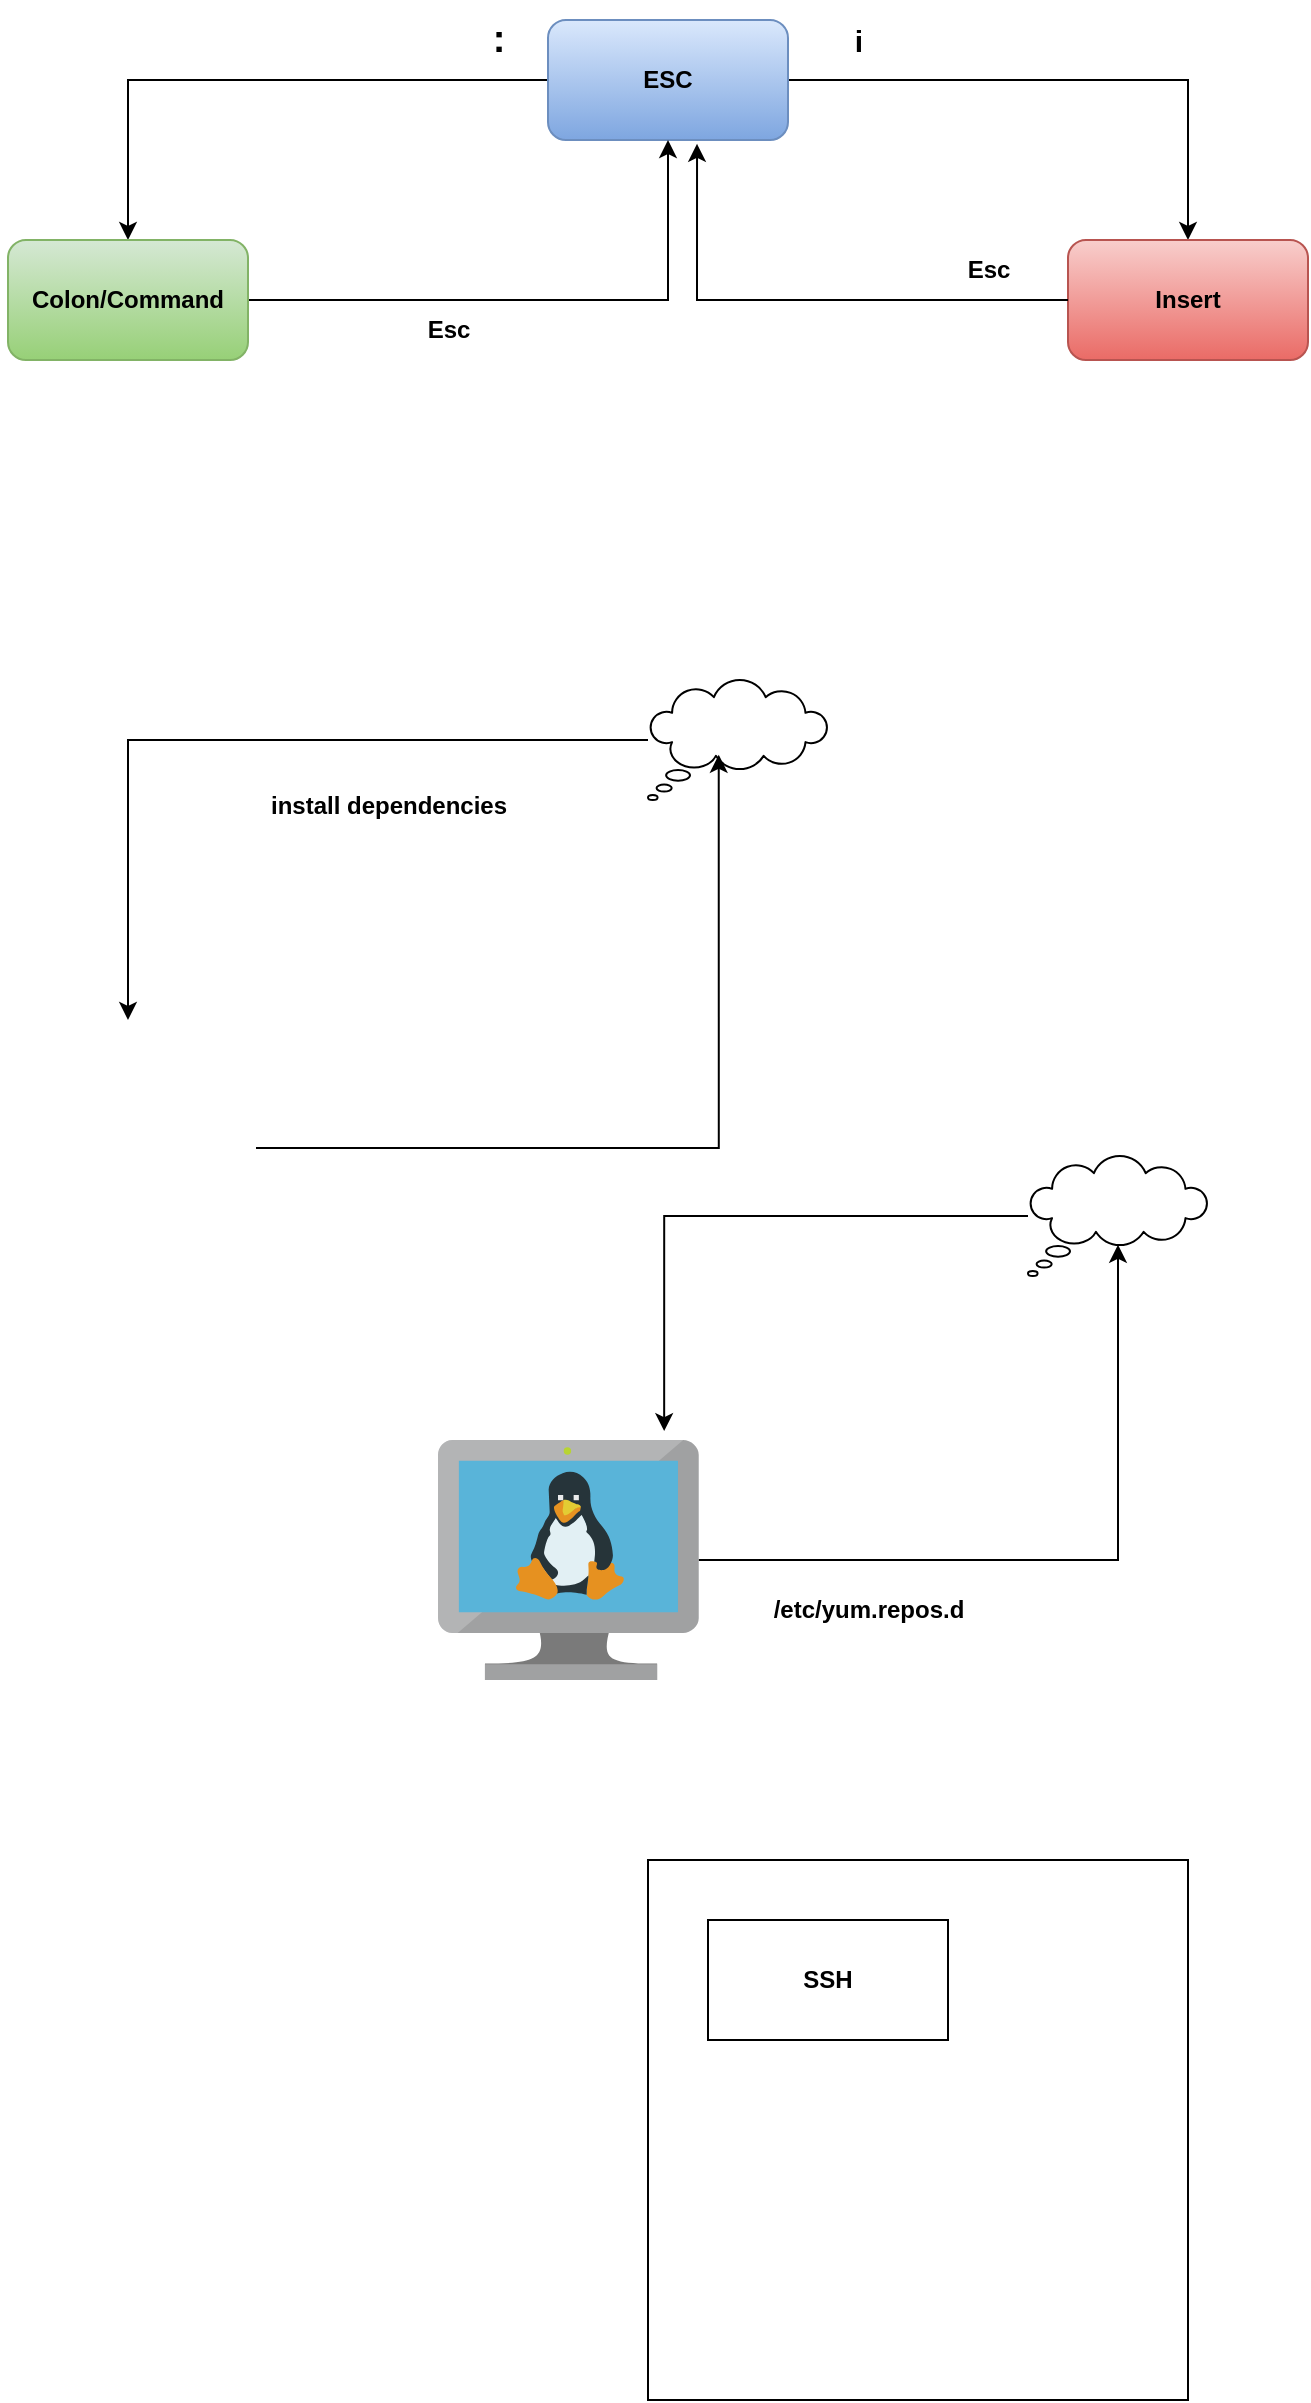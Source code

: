 <mxfile version="25.0.3">
  <diagram name="Page-1" id="un0quor75y9vqKlloCvS">
    <mxGraphModel dx="1259" dy="686" grid="1" gridSize="10" guides="1" tooltips="1" connect="1" arrows="1" fold="1" page="1" pageScale="1" pageWidth="850" pageHeight="1100" math="0" shadow="0">
      <root>
        <mxCell id="0" />
        <mxCell id="1" parent="0" />
        <mxCell id="IF0h4WuqyyuylGlH2OUa-4" style="edgeStyle=orthogonalEdgeStyle;rounded=0;orthogonalLoop=1;jettySize=auto;html=1;entryX=0.5;entryY=0;entryDx=0;entryDy=0;" parent="1" source="IF0h4WuqyyuylGlH2OUa-1" target="IF0h4WuqyyuylGlH2OUa-2" edge="1">
          <mxGeometry relative="1" as="geometry" />
        </mxCell>
        <mxCell id="IF0h4WuqyyuylGlH2OUa-8" style="edgeStyle=orthogonalEdgeStyle;rounded=0;orthogonalLoop=1;jettySize=auto;html=1;entryX=0.5;entryY=0;entryDx=0;entryDy=0;" parent="1" source="IF0h4WuqyyuylGlH2OUa-1" target="IF0h4WuqyyuylGlH2OUa-3" edge="1">
          <mxGeometry relative="1" as="geometry" />
        </mxCell>
        <mxCell id="IF0h4WuqyyuylGlH2OUa-1" value="&lt;b&gt;ESC&lt;/b&gt;" style="rounded=1;whiteSpace=wrap;html=1;fillColor=#dae8fc;gradientColor=#7ea6e0;strokeColor=#6c8ebf;" parent="1" vertex="1">
          <mxGeometry x="350" y="90" width="120" height="60" as="geometry" />
        </mxCell>
        <mxCell id="IF0h4WuqyyuylGlH2OUa-6" style="edgeStyle=orthogonalEdgeStyle;rounded=0;orthogonalLoop=1;jettySize=auto;html=1;entryX=0.5;entryY=1;entryDx=0;entryDy=0;" parent="1" source="IF0h4WuqyyuylGlH2OUa-2" target="IF0h4WuqyyuylGlH2OUa-1" edge="1">
          <mxGeometry relative="1" as="geometry" />
        </mxCell>
        <mxCell id="IF0h4WuqyyuylGlH2OUa-2" value="&lt;b&gt;Colon/Command&lt;/b&gt;" style="rounded=1;whiteSpace=wrap;html=1;fillColor=#d5e8d4;gradientColor=#97d077;strokeColor=#82b366;" parent="1" vertex="1">
          <mxGeometry x="80" y="200" width="120" height="60" as="geometry" />
        </mxCell>
        <mxCell id="IF0h4WuqyyuylGlH2OUa-3" value="&lt;b&gt;Insert&lt;/b&gt;" style="rounded=1;whiteSpace=wrap;html=1;fillColor=#f8cecc;gradientColor=#ea6b66;strokeColor=#b85450;" parent="1" vertex="1">
          <mxGeometry x="610" y="200" width="120" height="60" as="geometry" />
        </mxCell>
        <mxCell id="IF0h4WuqyyuylGlH2OUa-5" value="&lt;b&gt;&lt;font style=&quot;font-size: 19px;&quot;&gt;:&lt;/font&gt;&lt;/b&gt;" style="text;html=1;align=center;verticalAlign=middle;resizable=0;points=[];autosize=1;strokeColor=none;fillColor=none;" parent="1" vertex="1">
          <mxGeometry x="310" y="80" width="30" height="40" as="geometry" />
        </mxCell>
        <mxCell id="IF0h4WuqyyuylGlH2OUa-7" value="&lt;b&gt;Esc&lt;/b&gt;" style="text;html=1;align=center;verticalAlign=middle;resizable=0;points=[];autosize=1;strokeColor=none;fillColor=none;" parent="1" vertex="1">
          <mxGeometry x="280" y="230" width="40" height="30" as="geometry" />
        </mxCell>
        <mxCell id="IF0h4WuqyyuylGlH2OUa-9" value="&lt;b&gt;&lt;font style=&quot;font-size: 15px;&quot;&gt;i&lt;/font&gt;&lt;/b&gt;" style="text;html=1;align=center;verticalAlign=middle;resizable=0;points=[];autosize=1;strokeColor=none;fillColor=none;" parent="1" vertex="1">
          <mxGeometry x="490" y="85" width="30" height="30" as="geometry" />
        </mxCell>
        <mxCell id="IF0h4WuqyyuylGlH2OUa-10" style="edgeStyle=orthogonalEdgeStyle;rounded=0;orthogonalLoop=1;jettySize=auto;html=1;entryX=0.621;entryY=1.032;entryDx=0;entryDy=0;entryPerimeter=0;" parent="1" source="IF0h4WuqyyuylGlH2OUa-3" target="IF0h4WuqyyuylGlH2OUa-1" edge="1">
          <mxGeometry relative="1" as="geometry" />
        </mxCell>
        <mxCell id="IF0h4WuqyyuylGlH2OUa-11" value="&lt;b&gt;Esc&lt;/b&gt;" style="text;html=1;align=center;verticalAlign=middle;resizable=0;points=[];autosize=1;strokeColor=none;fillColor=none;" parent="1" vertex="1">
          <mxGeometry x="550" y="200" width="40" height="30" as="geometry" />
        </mxCell>
        <mxCell id="YanqY_yja2Sn88KWRIkd-1" value="" style="shape=image;html=1;verticalAlign=top;verticalLabelPosition=bottom;labelBackgroundColor=#ffffff;imageAspect=0;aspect=fixed;image=https://cdn4.iconfinder.com/data/icons/social-media-2182/512/windows__2__os__pc__computer__social__media__social_media__-128.png" vertex="1" parent="1">
          <mxGeometry x="76" y="590" width="128" height="128" as="geometry" />
        </mxCell>
        <mxCell id="YanqY_yja2Sn88KWRIkd-4" style="edgeStyle=orthogonalEdgeStyle;rounded=0;orthogonalLoop=1;jettySize=auto;html=1;" edge="1" parent="1" source="YanqY_yja2Sn88KWRIkd-2" target="YanqY_yja2Sn88KWRIkd-1">
          <mxGeometry relative="1" as="geometry" />
        </mxCell>
        <mxCell id="YanqY_yja2Sn88KWRIkd-2" value="" style="whiteSpace=wrap;html=1;shape=mxgraph.basic.cloud_callout" vertex="1" parent="1">
          <mxGeometry x="400" y="420" width="90" height="60" as="geometry" />
        </mxCell>
        <mxCell id="YanqY_yja2Sn88KWRIkd-3" style="edgeStyle=orthogonalEdgeStyle;rounded=0;orthogonalLoop=1;jettySize=auto;html=1;entryX=0.393;entryY=0.623;entryDx=0;entryDy=0;entryPerimeter=0;" edge="1" parent="1" source="YanqY_yja2Sn88KWRIkd-1" target="YanqY_yja2Sn88KWRIkd-2">
          <mxGeometry relative="1" as="geometry" />
        </mxCell>
        <mxCell id="YanqY_yja2Sn88KWRIkd-5" value="&lt;b&gt;install dependencies&lt;/b&gt;" style="text;html=1;align=center;verticalAlign=middle;resizable=0;points=[];autosize=1;strokeColor=none;fillColor=none;" vertex="1" parent="1">
          <mxGeometry x="200" y="468" width="140" height="30" as="geometry" />
        </mxCell>
        <mxCell id="YanqY_yja2Sn88KWRIkd-6" value="" style="image;sketch=0;aspect=fixed;html=1;points=[];align=center;fontSize=12;image=img/lib/mscae/VM_Linux.svg;" vertex="1" parent="1">
          <mxGeometry x="295" y="800" width="130.43" height="120" as="geometry" />
        </mxCell>
        <mxCell id="YanqY_yja2Sn88KWRIkd-8" value="&lt;b&gt;/etc/yum.repos.d&lt;/b&gt;" style="text;html=1;align=center;verticalAlign=middle;resizable=0;points=[];autosize=1;strokeColor=none;fillColor=none;" vertex="1" parent="1">
          <mxGeometry x="450" y="870" width="120" height="30" as="geometry" />
        </mxCell>
        <mxCell id="YanqY_yja2Sn88KWRIkd-9" value="" style="whiteSpace=wrap;html=1;shape=mxgraph.basic.cloud_callout" vertex="1" parent="1">
          <mxGeometry x="590" y="658" width="90" height="60" as="geometry" />
        </mxCell>
        <mxCell id="YanqY_yja2Sn88KWRIkd-10" style="edgeStyle=orthogonalEdgeStyle;rounded=0;orthogonalLoop=1;jettySize=auto;html=1;entryX=0.5;entryY=0.74;entryDx=0;entryDy=0;entryPerimeter=0;" edge="1" parent="1" source="YanqY_yja2Sn88KWRIkd-6" target="YanqY_yja2Sn88KWRIkd-9">
          <mxGeometry relative="1" as="geometry" />
        </mxCell>
        <mxCell id="YanqY_yja2Sn88KWRIkd-11" style="edgeStyle=orthogonalEdgeStyle;rounded=0;orthogonalLoop=1;jettySize=auto;html=1;entryX=0.867;entryY=-0.037;entryDx=0;entryDy=0;entryPerimeter=0;" edge="1" parent="1" source="YanqY_yja2Sn88KWRIkd-9" target="YanqY_yja2Sn88KWRIkd-6">
          <mxGeometry relative="1" as="geometry" />
        </mxCell>
        <mxCell id="YanqY_yja2Sn88KWRIkd-12" value="" style="whiteSpace=wrap;html=1;aspect=fixed;" vertex="1" parent="1">
          <mxGeometry x="400" y="1010" width="270" height="270" as="geometry" />
        </mxCell>
        <mxCell id="YanqY_yja2Sn88KWRIkd-13" value="&lt;b&gt;SSH&lt;/b&gt;" style="rounded=0;whiteSpace=wrap;html=1;" vertex="1" parent="1">
          <mxGeometry x="430" y="1040" width="120" height="60" as="geometry" />
        </mxCell>
      </root>
    </mxGraphModel>
  </diagram>
</mxfile>
